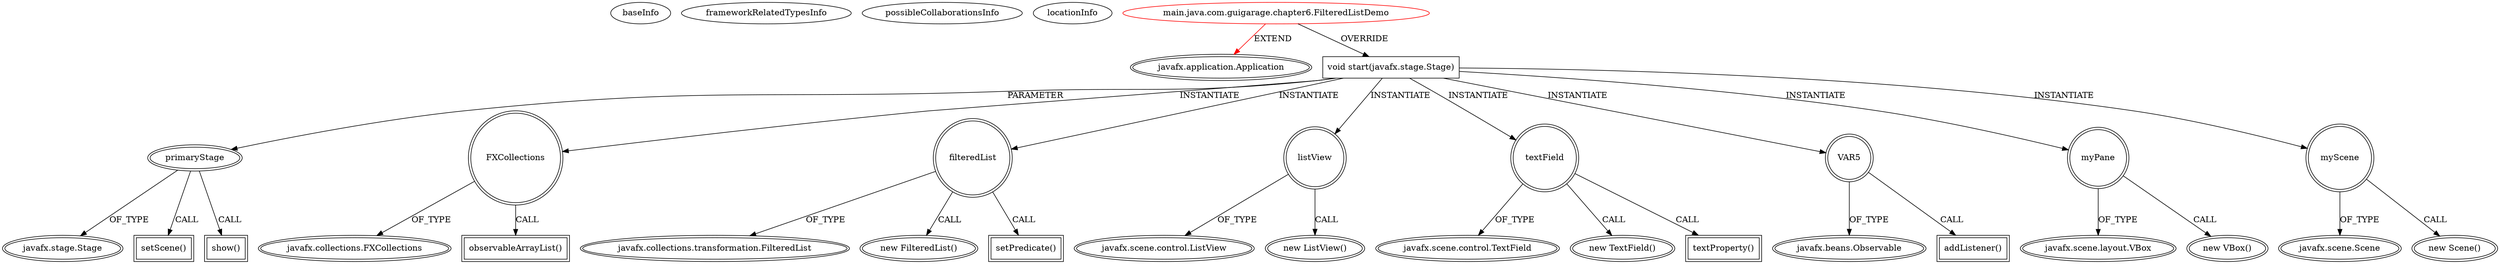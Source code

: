 digraph {
baseInfo[graphId=2889,category="extension_graph",isAnonymous=false,possibleRelation=false]
frameworkRelatedTypesInfo[0="javafx.application.Application"]
possibleCollaborationsInfo[]
locationInfo[projectName="guigarage-mastering-javafx-controls",filePath="/guigarage-mastering-javafx-controls/mastering-javafx-controls-master/src/main/java/com/guigarage/chapter6/FilteredListDemo.java",contextSignature="FilteredListDemo",graphId="2889"]
0[label="main.java.com.guigarage.chapter6.FilteredListDemo",vertexType="ROOT_CLIENT_CLASS_DECLARATION",isFrameworkType=false,color=red]
1[label="javafx.application.Application",vertexType="FRAMEWORK_CLASS_TYPE",isFrameworkType=true,peripheries=2]
2[label="void start(javafx.stage.Stage)",vertexType="OVERRIDING_METHOD_DECLARATION",isFrameworkType=false,shape=box]
3[label="primaryStage",vertexType="PARAMETER_DECLARATION",isFrameworkType=true,peripheries=2]
4[label="javafx.stage.Stage",vertexType="FRAMEWORK_CLASS_TYPE",isFrameworkType=true,peripheries=2]
5[label="FXCollections",vertexType="VARIABLE_EXPRESION",isFrameworkType=true,peripheries=2,shape=circle]
7[label="javafx.collections.FXCollections",vertexType="FRAMEWORK_CLASS_TYPE",isFrameworkType=true,peripheries=2]
6[label="observableArrayList()",vertexType="INSIDE_CALL",isFrameworkType=true,peripheries=2,shape=box]
9[label="filteredList",vertexType="VARIABLE_EXPRESION",isFrameworkType=true,peripheries=2,shape=circle]
10[label="javafx.collections.transformation.FilteredList",vertexType="FRAMEWORK_CLASS_TYPE",isFrameworkType=true,peripheries=2]
8[label="new FilteredList()",vertexType="CONSTRUCTOR_CALL",isFrameworkType=true,peripheries=2]
12[label="setPredicate()",vertexType="INSIDE_CALL",isFrameworkType=true,peripheries=2,shape=box]
14[label="listView",vertexType="VARIABLE_EXPRESION",isFrameworkType=true,peripheries=2,shape=circle]
15[label="javafx.scene.control.ListView",vertexType="FRAMEWORK_CLASS_TYPE",isFrameworkType=true,peripheries=2]
13[label="new ListView()",vertexType="CONSTRUCTOR_CALL",isFrameworkType=true,peripheries=2]
17[label="textField",vertexType="VARIABLE_EXPRESION",isFrameworkType=true,peripheries=2,shape=circle]
18[label="javafx.scene.control.TextField",vertexType="FRAMEWORK_CLASS_TYPE",isFrameworkType=true,peripheries=2]
16[label="new TextField()",vertexType="CONSTRUCTOR_CALL",isFrameworkType=true,peripheries=2]
19[label="VAR5",vertexType="VARIABLE_EXPRESION",isFrameworkType=true,peripheries=2,shape=circle]
21[label="javafx.beans.Observable",vertexType="FRAMEWORK_INTERFACE_TYPE",isFrameworkType=true,peripheries=2]
20[label="addListener()",vertexType="INSIDE_CALL",isFrameworkType=true,peripheries=2,shape=box]
23[label="textProperty()",vertexType="INSIDE_CALL",isFrameworkType=true,peripheries=2,shape=box]
25[label="myPane",vertexType="VARIABLE_EXPRESION",isFrameworkType=true,peripheries=2,shape=circle]
26[label="javafx.scene.layout.VBox",vertexType="FRAMEWORK_CLASS_TYPE",isFrameworkType=true,peripheries=2]
24[label="new VBox()",vertexType="CONSTRUCTOR_CALL",isFrameworkType=true,peripheries=2]
28[label="myScene",vertexType="VARIABLE_EXPRESION",isFrameworkType=true,peripheries=2,shape=circle]
29[label="javafx.scene.Scene",vertexType="FRAMEWORK_CLASS_TYPE",isFrameworkType=true,peripheries=2]
27[label="new Scene()",vertexType="CONSTRUCTOR_CALL",isFrameworkType=true,peripheries=2]
31[label="setScene()",vertexType="INSIDE_CALL",isFrameworkType=true,peripheries=2,shape=box]
33[label="show()",vertexType="INSIDE_CALL",isFrameworkType=true,peripheries=2,shape=box]
0->1[label="EXTEND",color=red]
0->2[label="OVERRIDE"]
3->4[label="OF_TYPE"]
2->3[label="PARAMETER"]
2->5[label="INSTANTIATE"]
5->7[label="OF_TYPE"]
5->6[label="CALL"]
2->9[label="INSTANTIATE"]
9->10[label="OF_TYPE"]
9->8[label="CALL"]
9->12[label="CALL"]
2->14[label="INSTANTIATE"]
14->15[label="OF_TYPE"]
14->13[label="CALL"]
2->17[label="INSTANTIATE"]
17->18[label="OF_TYPE"]
17->16[label="CALL"]
2->19[label="INSTANTIATE"]
19->21[label="OF_TYPE"]
19->20[label="CALL"]
17->23[label="CALL"]
2->25[label="INSTANTIATE"]
25->26[label="OF_TYPE"]
25->24[label="CALL"]
2->28[label="INSTANTIATE"]
28->29[label="OF_TYPE"]
28->27[label="CALL"]
3->31[label="CALL"]
3->33[label="CALL"]
}
